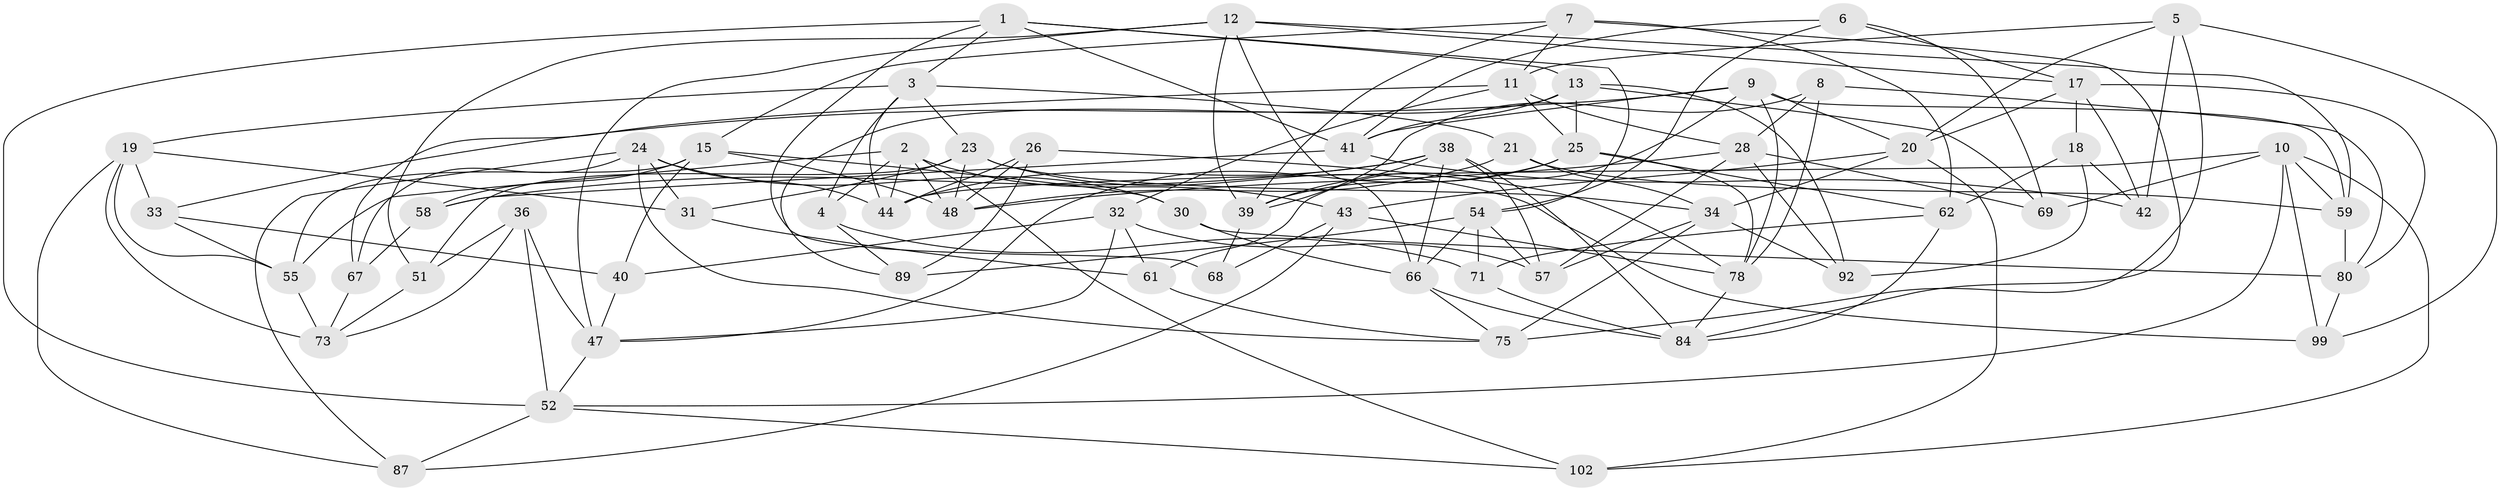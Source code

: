 // original degree distribution, {4: 1.0}
// Generated by graph-tools (version 1.1) at 2025/11/02/27/25 16:11:43]
// undirected, 63 vertices, 159 edges
graph export_dot {
graph [start="1"]
  node [color=gray90,style=filled];
  1 [super="+56"];
  2 [super="+60"];
  3 [super="+37"];
  4;
  5 [super="+27"];
  6;
  7 [super="+35"];
  8;
  9 [super="+65"];
  10 [super="+96"];
  11 [super="+49"];
  12 [super="+16"];
  13 [super="+14"];
  15 [super="+29"];
  17 [super="+91"];
  18;
  19 [super="+22"];
  20 [super="+77"];
  21;
  23 [super="+98"];
  24 [super="+76"];
  25 [super="+85"];
  26;
  28 [super="+74"];
  30;
  31;
  32 [super="+97"];
  33;
  34 [super="+46"];
  36;
  38 [super="+50"];
  39 [super="+45"];
  40;
  41 [super="+83"];
  42;
  43 [super="+100"];
  44 [super="+64"];
  47 [super="+53"];
  48 [super="+94"];
  51;
  52 [super="+63"];
  54 [super="+88"];
  55 [super="+81"];
  57 [super="+70"];
  58;
  59 [super="+90"];
  61;
  62 [super="+72"];
  66 [super="+86"];
  67;
  68;
  69;
  71;
  73 [super="+79"];
  75 [super="+93"];
  78 [super="+101"];
  80 [super="+82"];
  84 [super="+95"];
  87;
  89;
  92;
  99;
  102;
  1 -- 52;
  1 -- 3;
  1 -- 68;
  1 -- 13;
  1 -- 41;
  1 -- 54;
  2 -- 43;
  2 -- 55;
  2 -- 48;
  2 -- 102;
  2 -- 4;
  2 -- 44;
  3 -- 21;
  3 -- 19;
  3 -- 4;
  3 -- 23;
  3 -- 44;
  4 -- 71;
  4 -- 89;
  5 -- 42;
  5 -- 20;
  5 -- 99;
  5 -- 75 [weight=2];
  5 -- 11;
  6 -- 54;
  6 -- 69;
  6 -- 17;
  6 -- 41;
  7 -- 11;
  7 -- 62 [weight=2];
  7 -- 15;
  7 -- 84;
  7 -- 39;
  8 -- 28;
  8 -- 80;
  8 -- 39;
  8 -- 78;
  9 -- 61;
  9 -- 41;
  9 -- 78;
  9 -- 20;
  9 -- 33;
  9 -- 59;
  10 -- 59;
  10 -- 99;
  10 -- 69;
  10 -- 102;
  10 -- 52;
  10 -- 44;
  11 -- 25;
  11 -- 32;
  11 -- 67;
  11 -- 28;
  12 -- 47;
  12 -- 39;
  12 -- 66;
  12 -- 59;
  12 -- 51;
  12 -- 17;
  13 -- 89;
  13 -- 69;
  13 -- 25;
  13 -- 92;
  13 -- 41;
  15 -- 58;
  15 -- 55;
  15 -- 40;
  15 -- 30;
  15 -- 48;
  17 -- 20;
  17 -- 42;
  17 -- 18;
  17 -- 80;
  18 -- 92;
  18 -- 42;
  18 -- 62;
  19 -- 87;
  19 -- 55;
  19 -- 33;
  19 -- 73;
  19 -- 31;
  20 -- 34;
  20 -- 43;
  20 -- 102;
  21 -- 48;
  21 -- 34;
  21 -- 59;
  23 -- 99;
  23 -- 51;
  23 -- 31;
  23 -- 48;
  23 -- 34;
  24 -- 30;
  24 -- 31;
  24 -- 67;
  24 -- 87;
  24 -- 75;
  24 -- 44;
  25 -- 47;
  25 -- 78;
  25 -- 62;
  25 -- 39;
  26 -- 44;
  26 -- 48;
  26 -- 78;
  26 -- 89;
  28 -- 57;
  28 -- 48;
  28 -- 69;
  28 -- 92;
  30 -- 66;
  30 -- 80;
  31 -- 61;
  32 -- 47;
  32 -- 40;
  32 -- 57 [weight=2];
  32 -- 61;
  33 -- 40;
  33 -- 55;
  34 -- 92;
  34 -- 57;
  34 -- 75;
  36 -- 51;
  36 -- 52;
  36 -- 47;
  36 -- 73;
  38 -- 44;
  38 -- 84;
  38 -- 39;
  38 -- 57;
  38 -- 58;
  38 -- 66;
  39 -- 68;
  40 -- 47;
  41 -- 42;
  41 -- 58;
  43 -- 87;
  43 -- 68 [weight=2];
  43 -- 78;
  47 -- 52;
  51 -- 73;
  52 -- 102;
  52 -- 87;
  54 -- 71;
  54 -- 57;
  54 -- 89;
  54 -- 66;
  55 -- 73 [weight=2];
  58 -- 67;
  59 -- 80 [weight=2];
  61 -- 75;
  62 -- 71;
  62 -- 84;
  66 -- 75;
  66 -- 84;
  67 -- 73;
  71 -- 84;
  78 -- 84;
  80 -- 99;
}
